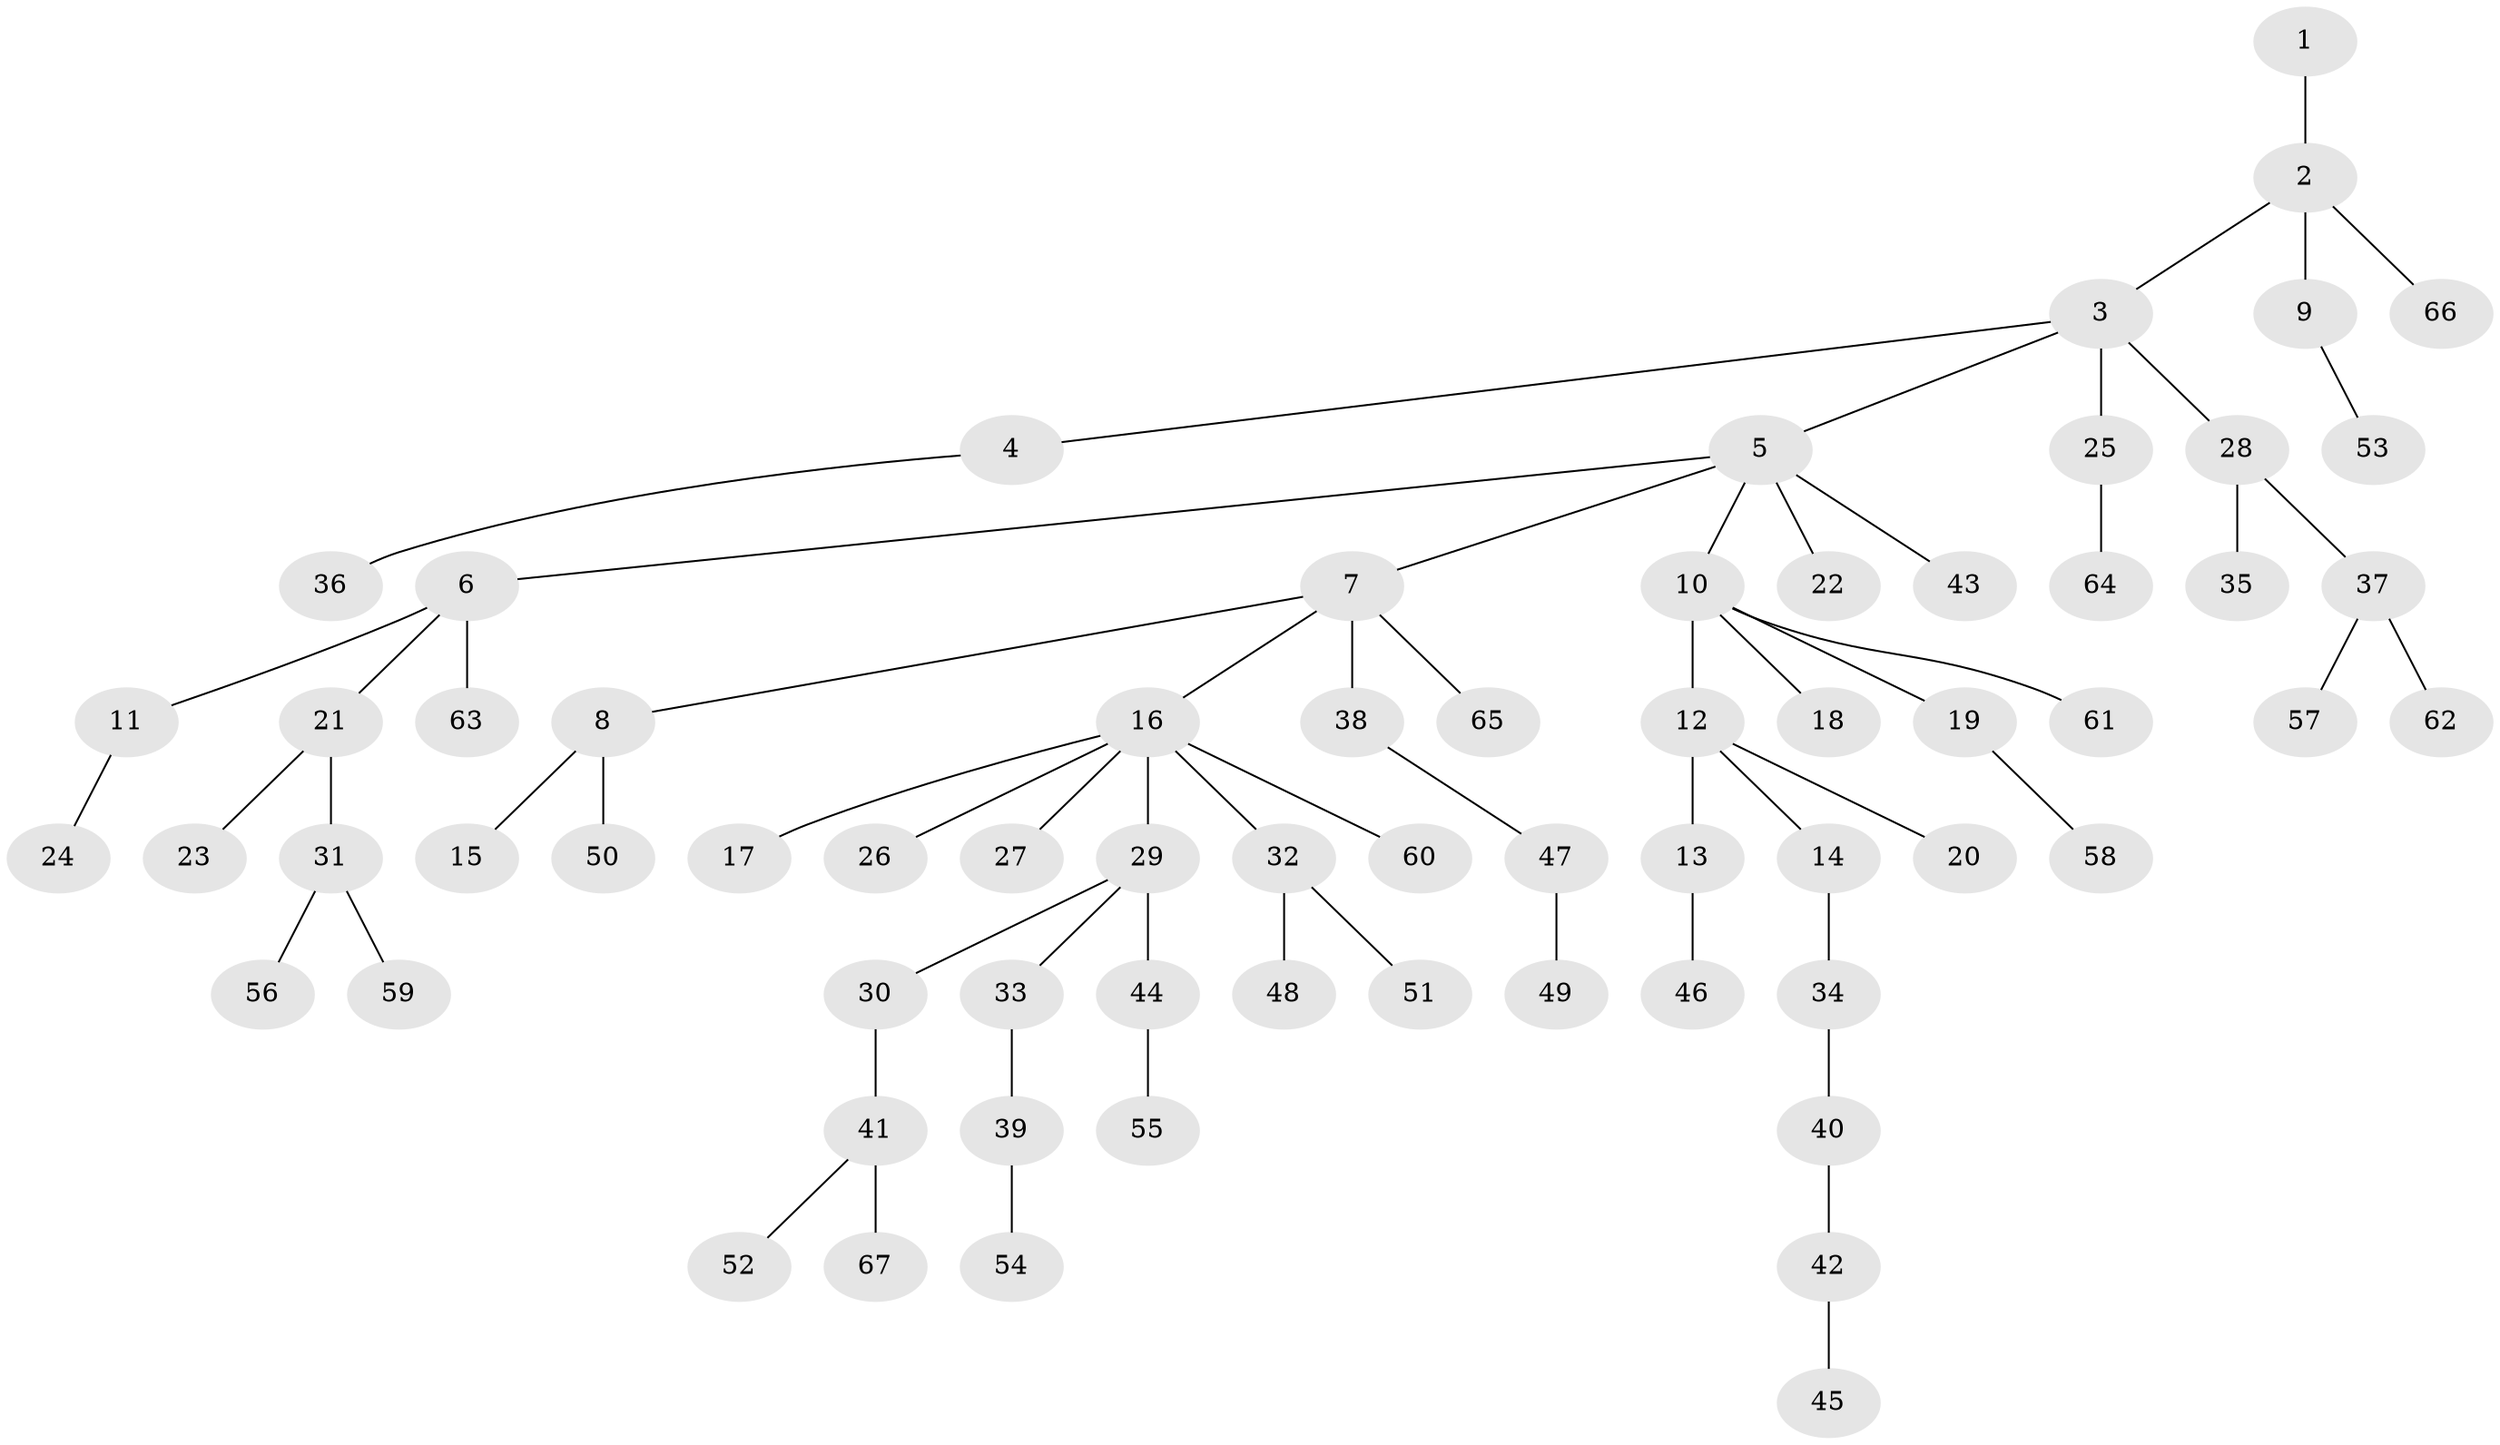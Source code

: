 // Generated by graph-tools (version 1.1) at 2025/36/03/09/25 02:36:44]
// undirected, 67 vertices, 66 edges
graph export_dot {
graph [start="1"]
  node [color=gray90,style=filled];
  1;
  2;
  3;
  4;
  5;
  6;
  7;
  8;
  9;
  10;
  11;
  12;
  13;
  14;
  15;
  16;
  17;
  18;
  19;
  20;
  21;
  22;
  23;
  24;
  25;
  26;
  27;
  28;
  29;
  30;
  31;
  32;
  33;
  34;
  35;
  36;
  37;
  38;
  39;
  40;
  41;
  42;
  43;
  44;
  45;
  46;
  47;
  48;
  49;
  50;
  51;
  52;
  53;
  54;
  55;
  56;
  57;
  58;
  59;
  60;
  61;
  62;
  63;
  64;
  65;
  66;
  67;
  1 -- 2;
  2 -- 3;
  2 -- 9;
  2 -- 66;
  3 -- 4;
  3 -- 5;
  3 -- 25;
  3 -- 28;
  4 -- 36;
  5 -- 6;
  5 -- 7;
  5 -- 10;
  5 -- 22;
  5 -- 43;
  6 -- 11;
  6 -- 21;
  6 -- 63;
  7 -- 8;
  7 -- 16;
  7 -- 38;
  7 -- 65;
  8 -- 15;
  8 -- 50;
  9 -- 53;
  10 -- 12;
  10 -- 18;
  10 -- 19;
  10 -- 61;
  11 -- 24;
  12 -- 13;
  12 -- 14;
  12 -- 20;
  13 -- 46;
  14 -- 34;
  16 -- 17;
  16 -- 26;
  16 -- 27;
  16 -- 29;
  16 -- 32;
  16 -- 60;
  19 -- 58;
  21 -- 23;
  21 -- 31;
  25 -- 64;
  28 -- 35;
  28 -- 37;
  29 -- 30;
  29 -- 33;
  29 -- 44;
  30 -- 41;
  31 -- 56;
  31 -- 59;
  32 -- 48;
  32 -- 51;
  33 -- 39;
  34 -- 40;
  37 -- 57;
  37 -- 62;
  38 -- 47;
  39 -- 54;
  40 -- 42;
  41 -- 52;
  41 -- 67;
  42 -- 45;
  44 -- 55;
  47 -- 49;
}
